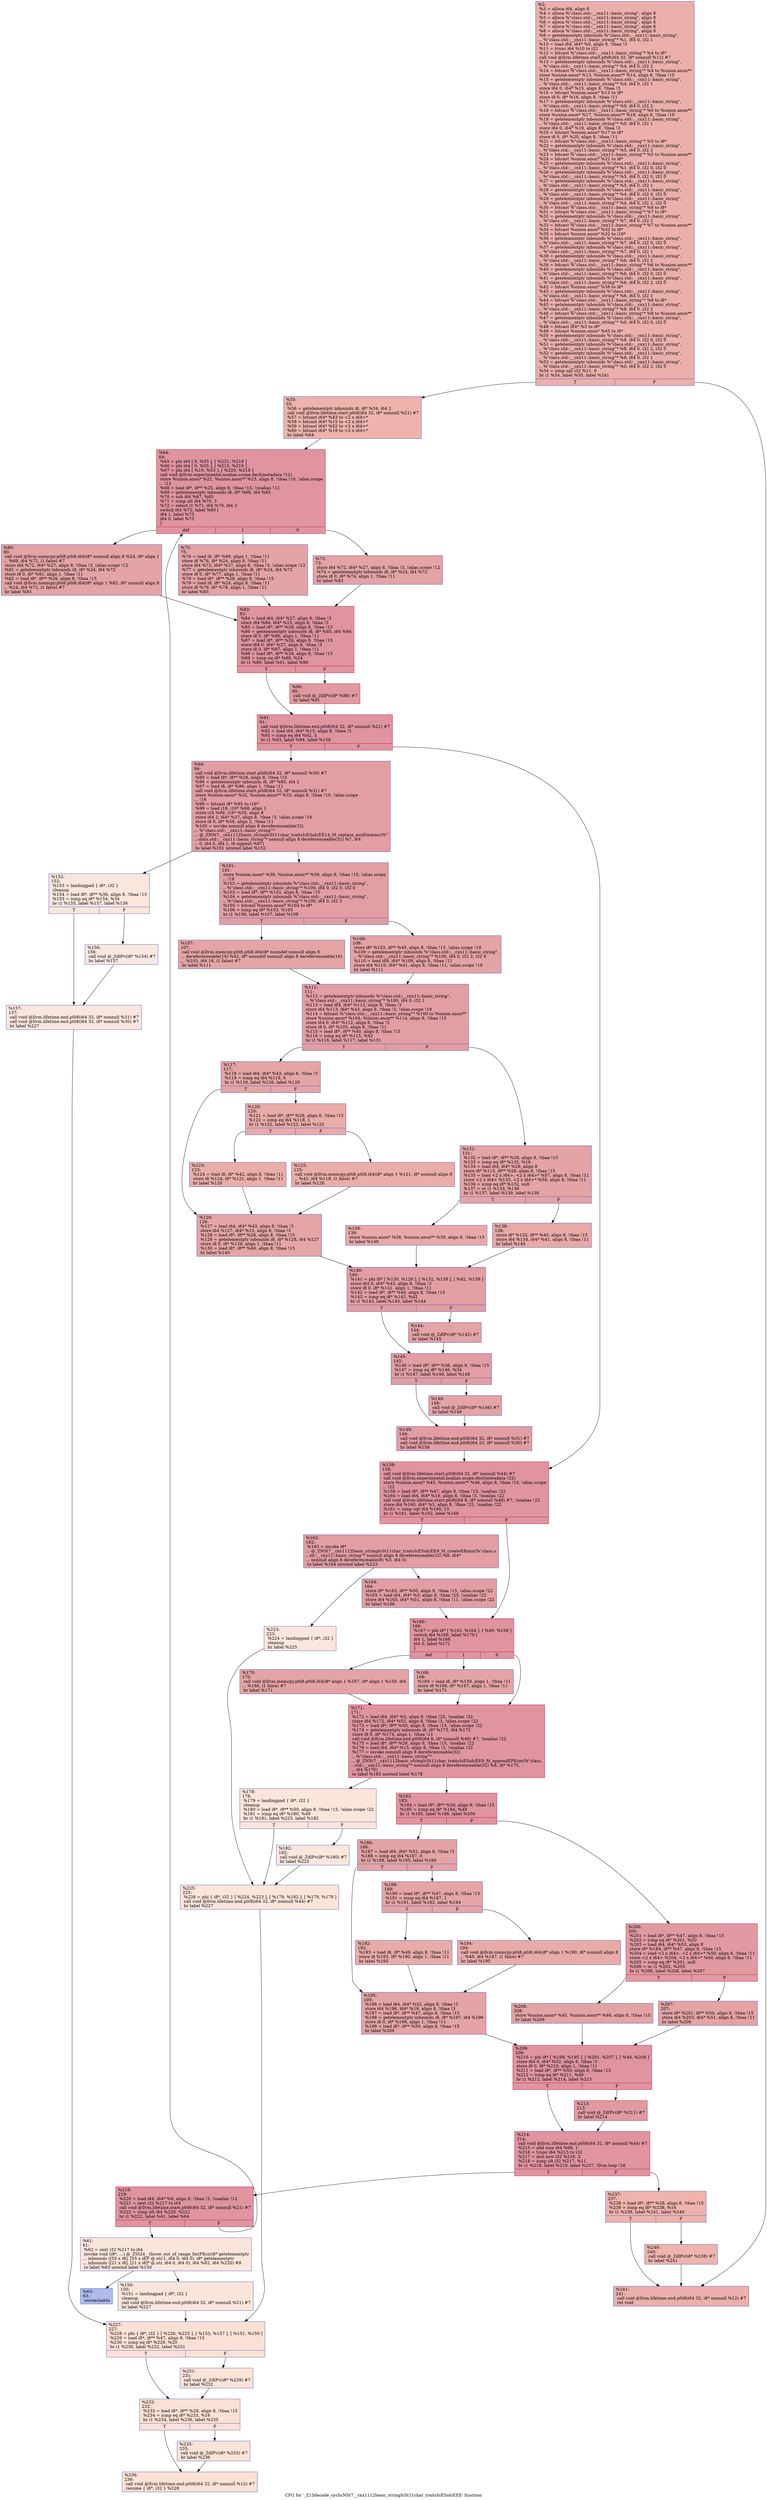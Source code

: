 digraph "CFG for '_Z13decode_cyclicNSt7__cxx1112basic_stringIcSt11char_traitsIcESaIcEEE' function" {
	label="CFG for '_Z13decode_cyclicNSt7__cxx1112basic_stringIcSt11char_traitsIcESaIcEEE' function";

	Node0x5598aa0987c0 [shape=record,color="#3d50c3ff", style=filled, fillcolor="#d24b4070",label="{%2:\l  %3 = alloca i64, align 8\l  %4 = alloca %\"class.std::__cxx11::basic_string\", align 8\l  %5 = alloca %\"class.std::__cxx11::basic_string\", align 8\l  %6 = alloca %\"class.std::__cxx11::basic_string\", align 8\l  %7 = alloca %\"class.std::__cxx11::basic_string\", align 8\l  %8 = alloca %\"class.std::__cxx11::basic_string\", align 8\l  %9 = getelementptr inbounds %\"class.std::__cxx11::basic_string\",\l... %\"class.std::__cxx11::basic_string\"* %1, i64 0, i32 1\l  %10 = load i64, i64* %9, align 8, !tbaa !3\l  %11 = trunc i64 %10 to i32\l  %12 = bitcast %\"class.std::__cxx11::basic_string\"* %4 to i8*\l  call void @llvm.lifetime.start.p0i8(i64 32, i8* nonnull %12) #7\l  %13 = getelementptr inbounds %\"class.std::__cxx11::basic_string\",\l... %\"class.std::__cxx11::basic_string\"* %4, i64 0, i32 2\l  %14 = bitcast %\"class.std::__cxx11::basic_string\"* %4 to %union.anon**\l  store %union.anon* %13, %union.anon** %14, align 8, !tbaa !10\l  %15 = getelementptr inbounds %\"class.std::__cxx11::basic_string\",\l... %\"class.std::__cxx11::basic_string\"* %4, i64 0, i32 1\l  store i64 0, i64* %15, align 8, !tbaa !3\l  %16 = bitcast %union.anon* %13 to i8*\l  store i8 0, i8* %16, align 8, !tbaa !11\l  %17 = getelementptr inbounds %\"class.std::__cxx11::basic_string\",\l... %\"class.std::__cxx11::basic_string\"* %0, i64 0, i32 2\l  %18 = bitcast %\"class.std::__cxx11::basic_string\"* %0 to %union.anon**\l  store %union.anon* %17, %union.anon** %18, align 8, !tbaa !10\l  %19 = getelementptr inbounds %\"class.std::__cxx11::basic_string\",\l... %\"class.std::__cxx11::basic_string\"* %0, i64 0, i32 1\l  store i64 0, i64* %19, align 8, !tbaa !3\l  %20 = bitcast %union.anon* %17 to i8*\l  store i8 0, i8* %20, align 8, !tbaa !11\l  %21 = bitcast %\"class.std::__cxx11::basic_string\"* %5 to i8*\l  %22 = getelementptr inbounds %\"class.std::__cxx11::basic_string\",\l... %\"class.std::__cxx11::basic_string\"* %5, i64 0, i32 2\l  %23 = bitcast %\"class.std::__cxx11::basic_string\"* %5 to %union.anon**\l  %24 = bitcast %union.anon* %22 to i8*\l  %25 = getelementptr inbounds %\"class.std::__cxx11::basic_string\",\l... %\"class.std::__cxx11::basic_string\"* %1, i64 0, i32 0, i32 0\l  %26 = getelementptr inbounds %\"class.std::__cxx11::basic_string\",\l... %\"class.std::__cxx11::basic_string\"* %5, i64 0, i32 0, i32 0\l  %27 = getelementptr inbounds %\"class.std::__cxx11::basic_string\",\l... %\"class.std::__cxx11::basic_string\"* %5, i64 0, i32 1\l  %28 = getelementptr inbounds %\"class.std::__cxx11::basic_string\",\l... %\"class.std::__cxx11::basic_string\"* %4, i64 0, i32 0, i32 0\l  %29 = getelementptr inbounds %\"class.std::__cxx11::basic_string\",\l... %\"class.std::__cxx11::basic_string\"* %4, i64 0, i32 2, i32 0\l  %30 = bitcast %\"class.std::__cxx11::basic_string\"* %6 to i8*\l  %31 = bitcast %\"class.std::__cxx11::basic_string\"* %7 to i8*\l  %32 = getelementptr inbounds %\"class.std::__cxx11::basic_string\",\l... %\"class.std::__cxx11::basic_string\"* %7, i64 0, i32 2\l  %33 = bitcast %\"class.std::__cxx11::basic_string\"* %7 to %union.anon**\l  %34 = bitcast %union.anon* %32 to i8*\l  %35 = bitcast %union.anon* %32 to i16*\l  %36 = getelementptr inbounds %\"class.std::__cxx11::basic_string\",\l... %\"class.std::__cxx11::basic_string\"* %7, i64 0, i32 0, i32 0\l  %37 = getelementptr inbounds %\"class.std::__cxx11::basic_string\",\l... %\"class.std::__cxx11::basic_string\"* %7, i64 0, i32 1\l  %38 = getelementptr inbounds %\"class.std::__cxx11::basic_string\",\l... %\"class.std::__cxx11::basic_string\"* %6, i64 0, i32 2\l  %39 = bitcast %\"class.std::__cxx11::basic_string\"* %6 to %union.anon**\l  %40 = getelementptr inbounds %\"class.std::__cxx11::basic_string\",\l... %\"class.std::__cxx11::basic_string\"* %6, i64 0, i32 0, i32 0\l  %41 = getelementptr inbounds %\"class.std::__cxx11::basic_string\",\l... %\"class.std::__cxx11::basic_string\"* %6, i64 0, i32 2, i32 0\l  %42 = bitcast %union.anon* %38 to i8*\l  %43 = getelementptr inbounds %\"class.std::__cxx11::basic_string\",\l... %\"class.std::__cxx11::basic_string\"* %6, i64 0, i32 1\l  %44 = bitcast %\"class.std::__cxx11::basic_string\"* %8 to i8*\l  %45 = getelementptr inbounds %\"class.std::__cxx11::basic_string\",\l... %\"class.std::__cxx11::basic_string\"* %8, i64 0, i32 2\l  %46 = bitcast %\"class.std::__cxx11::basic_string\"* %8 to %union.anon**\l  %47 = getelementptr inbounds %\"class.std::__cxx11::basic_string\",\l... %\"class.std::__cxx11::basic_string\"* %0, i64 0, i32 0, i32 0\l  %48 = bitcast i64* %3 to i8*\l  %49 = bitcast %union.anon* %45 to i8*\l  %50 = getelementptr inbounds %\"class.std::__cxx11::basic_string\",\l... %\"class.std::__cxx11::basic_string\"* %8, i64 0, i32 0, i32 0\l  %51 = getelementptr inbounds %\"class.std::__cxx11::basic_string\",\l... %\"class.std::__cxx11::basic_string\"* %8, i64 0, i32 2, i32 0\l  %52 = getelementptr inbounds %\"class.std::__cxx11::basic_string\",\l... %\"class.std::__cxx11::basic_string\"* %8, i64 0, i32 1\l  %53 = getelementptr inbounds %\"class.std::__cxx11::basic_string\",\l... %\"class.std::__cxx11::basic_string\"* %0, i64 0, i32 2, i32 0\l  %54 = icmp sgt i32 %11, 0\l  br i1 %54, label %55, label %241\l|{<s0>T|<s1>F}}"];
	Node0x5598aa0987c0:s0 -> Node0x5598aa0a4930;
	Node0x5598aa0987c0:s1 -> Node0x5598aa0a4980;
	Node0x5598aa0a4930 [shape=record,color="#3d50c3ff", style=filled, fillcolor="#d6524470",label="{%55:\l55:                                               \l  %56 = getelementptr inbounds i8, i8* %34, i64 2\l  call void @llvm.lifetime.start.p0i8(i64 32, i8* nonnull %21) #7\l  %57 = bitcast i64* %43 to \<2 x i64\>*\l  %58 = bitcast i64* %15 to \<2 x i64\>*\l  %59 = bitcast i64* %52 to \<2 x i64\>*\l  %60 = bitcast i64* %19 to \<2 x i64\>*\l  br label %64\l}"];
	Node0x5598aa0a4930 -> Node0x5598aa0a4df0;
	Node0x5598aa0a4eb0 [shape=record,color="#3d50c3ff", style=filled, fillcolor="#f4c5ad70",label="{%61:\l61:                                               \l  %62 = zext i32 %217 to i64\l  invoke void (i8*, ...) @_ZSt24__throw_out_of_range_fmtPKcz(i8* getelementptr\l... inbounds ([55 x i8], [55 x i8]* @.str.1, i64 0, i64 0), i8* getelementptr\l... inbounds ([21 x i8], [21 x i8]* @.str, i64 0, i64 0), i64 %62, i64 %220) #8\l          to label %63 unwind label %150\l}"];
	Node0x5598aa0a4eb0 -> Node0x5598aa0a4f70;
	Node0x5598aa0a4eb0 -> Node0x5598aa0a4fc0;
	Node0x5598aa0a4f70 [shape=record,color="#3d50c3ff", style=filled, fillcolor="#4c66d670",label="{%63:\l63:                                               \l  unreachable\l}"];
	Node0x5598aa0a4df0 [shape=record,color="#b70d28ff", style=filled, fillcolor="#b70d2870",label="{%64:\l64:                                               \l  %65 = phi i64 [ 0, %55 ], [ %221, %219 ]\l  %66 = phi i64 [ 0, %55 ], [ %215, %219 ]\l  %67 = phi i64 [ %10, %55 ], [ %220, %219 ]\l  call void @llvm.experimental.noalias.scope.decl(metadata !12)\l  store %union.anon* %22, %union.anon** %23, align 8, !tbaa !10, !alias.scope\l... !12\l  %68 = load i8*, i8** %25, align 8, !tbaa !15, !noalias !12\l  %69 = getelementptr inbounds i8, i8* %68, i64 %65\l  %70 = sub i64 %67, %65\l  %71 = icmp ult i64 %70, 3\l  %72 = select i1 %71, i64 %70, i64 3\l  switch i64 %72, label %80 [\l    i64 1, label %75\l    i64 0, label %73\l  ]\l|{<s0>def|<s1>1|<s2>0}}"];
	Node0x5598aa0a4df0:s0 -> Node0x5598aa0a6510;
	Node0x5598aa0a4df0:s1 -> Node0x5598aa0a65a0;
	Node0x5598aa0a4df0:s2 -> Node0x5598aa0a6630;
	Node0x5598aa0a6630 [shape=record,color="#3d50c3ff", style=filled, fillcolor="#c32e3170",label="{%73:\l73:                                               \l  store i64 %72, i64* %27, align 8, !tbaa !3, !alias.scope !12\l  %74 = getelementptr inbounds i8, i8* %24, i64 %72\l  store i8 0, i8* %74, align 1, !tbaa !11\l  br label %83\l}"];
	Node0x5598aa0a6630 -> Node0x5598aa08d2c0;
	Node0x5598aa0a65a0 [shape=record,color="#3d50c3ff", style=filled, fillcolor="#c32e3170",label="{%75:\l75:                                               \l  %76 = load i8, i8* %69, align 1, !tbaa !11\l  store i8 %76, i8* %24, align 8, !tbaa !11\l  store i64 %72, i64* %27, align 8, !tbaa !3, !alias.scope !12\l  %77 = getelementptr inbounds i8, i8* %24, i64 %72\l  store i8 0, i8* %77, align 1, !tbaa !11\l  %78 = load i8*, i8** %28, align 8, !tbaa !15\l  %79 = load i8, i8* %24, align 8, !tbaa !11\l  store i8 %79, i8* %78, align 1, !tbaa !11\l  br label %83\l}"];
	Node0x5598aa0a65a0 -> Node0x5598aa08d2c0;
	Node0x5598aa0a6510 [shape=record,color="#3d50c3ff", style=filled, fillcolor="#c32e3170",label="{%80:\l80:                                               \l  call void @llvm.memcpy.p0i8.p0i8.i64(i8* nonnull align 8 %24, i8* align 1\l... %69, i64 %72, i1 false) #7\l  store i64 %72, i64* %27, align 8, !tbaa !3, !alias.scope !12\l  %81 = getelementptr inbounds i8, i8* %24, i64 %72\l  store i8 0, i8* %81, align 1, !tbaa !11\l  %82 = load i8*, i8** %28, align 8, !tbaa !15\l  call void @llvm.memcpy.p0i8.p0i8.i64(i8* align 1 %82, i8* nonnull align 8\l... %24, i64 %72, i1 false) #7\l  br label %83\l}"];
	Node0x5598aa0a6510 -> Node0x5598aa08d2c0;
	Node0x5598aa08d2c0 [shape=record,color="#b70d28ff", style=filled, fillcolor="#b70d2870",label="{%83:\l83:                                               \l  %84 = load i64, i64* %27, align 8, !tbaa !3\l  store i64 %84, i64* %15, align 8, !tbaa !3\l  %85 = load i8*, i8** %28, align 8, !tbaa !15\l  %86 = getelementptr inbounds i8, i8* %85, i64 %84\l  store i8 0, i8* %86, align 1, !tbaa !11\l  %87 = load i8*, i8** %26, align 8, !tbaa !15\l  store i64 0, i64* %27, align 8, !tbaa !3\l  store i8 0, i8* %87, align 1, !tbaa !11\l  %88 = load i8*, i8** %26, align 8, !tbaa !15\l  %89 = icmp eq i8* %88, %24\l  br i1 %89, label %91, label %90\l|{<s0>T|<s1>F}}"];
	Node0x5598aa08d2c0:s0 -> Node0x5598aa0a8240;
	Node0x5598aa08d2c0:s1 -> Node0x5598aa0a8290;
	Node0x5598aa0a8290 [shape=record,color="#b70d28ff", style=filled, fillcolor="#bb1b2c70",label="{%90:\l90:                                               \l  call void @_ZdlPv(i8* %88) #7\l  br label %91\l}"];
	Node0x5598aa0a8290 -> Node0x5598aa0a8240;
	Node0x5598aa0a8240 [shape=record,color="#b70d28ff", style=filled, fillcolor="#b70d2870",label="{%91:\l91:                                               \l  call void @llvm.lifetime.end.p0i8(i64 32, i8* nonnull %21) #7\l  %92 = load i64, i64* %15, align 8, !tbaa !3\l  %93 = icmp eq i64 %92, 3\l  br i1 %93, label %94, label %158\l|{<s0>T|<s1>F}}"];
	Node0x5598aa0a8240:s0 -> Node0x5598aa0a87a0;
	Node0x5598aa0a8240:s1 -> Node0x5598aa0a87f0;
	Node0x5598aa0a87a0 [shape=record,color="#3d50c3ff", style=filled, fillcolor="#be242e70",label="{%94:\l94:                                               \l  call void @llvm.lifetime.start.p0i8(i64 32, i8* nonnull %30) #7\l  %95 = load i8*, i8** %28, align 8, !tbaa !15\l  %96 = getelementptr inbounds i8, i8* %95, i64 2\l  %97 = load i8, i8* %96, align 1, !tbaa !11\l  call void @llvm.lifetime.start.p0i8(i64 32, i8* nonnull %31) #7\l  store %union.anon* %32, %union.anon** %33, align 8, !tbaa !10, !alias.scope\l... !16\l  %98 = bitcast i8* %95 to i16*\l  %99 = load i16, i16* %98, align 1\l  store i16 %99, i16* %35, align 8\l  store i64 2, i64* %37, align 8, !tbaa !3, !alias.scope !16\l  store i8 0, i8* %56, align 2, !tbaa !11\l  %100 = invoke nonnull align 8 dereferenceable(32)\l... %\"class.std::__cxx11::basic_string\"*\l... @_ZNSt7__cxx1112basic_stringIcSt11char_traitsIcESaIcEE14_M_replace_auxEmmmc(%\"\l...class.std::__cxx11::basic_string\"* nonnull align 8 dereferenceable(32) %7, i64\l... 0, i64 0, i64 1, i8 signext %97)\l          to label %101 unwind label %152\l}"];
	Node0x5598aa0a87a0 -> Node0x5598aa0a6a00;
	Node0x5598aa0a87a0 -> Node0x5598aa0a6a90;
	Node0x5598aa0a6a00 [shape=record,color="#3d50c3ff", style=filled, fillcolor="#be242e70",label="{%101:\l101:                                              \l  store %union.anon* %38, %union.anon** %39, align 8, !tbaa !10, !alias.scope\l... !19\l  %102 = getelementptr inbounds %\"class.std::__cxx11::basic_string\",\l... %\"class.std::__cxx11::basic_string\"* %100, i64 0, i32 0, i32 0\l  %103 = load i8*, i8** %102, align 8, !tbaa !15\l  %104 = getelementptr inbounds %\"class.std::__cxx11::basic_string\",\l... %\"class.std::__cxx11::basic_string\"* %100, i64 0, i32 2\l  %105 = bitcast %union.anon* %104 to i8*\l  %106 = icmp eq i8* %103, %105\l  br i1 %106, label %107, label %108\l|{<s0>T|<s1>F}}"];
	Node0x5598aa0a6a00:s0 -> Node0x5598aa0a6f50;
	Node0x5598aa0a6a00:s1 -> Node0x5598aa0aa630;
	Node0x5598aa0a6f50 [shape=record,color="#3d50c3ff", style=filled, fillcolor="#c5333470",label="{%107:\l107:                                              \l  call void @llvm.memcpy.p0i8.p0i8.i64(i8* noundef nonnull align 8\l... dereferenceable(16) %42, i8* noundef nonnull align 8 dereferenceable(16)\l... %103, i64 16, i1 false) #7\l  br label %111\l}"];
	Node0x5598aa0a6f50 -> Node0x5598aa0aa900;
	Node0x5598aa0aa630 [shape=record,color="#3d50c3ff", style=filled, fillcolor="#c32e3170",label="{%108:\l108:                                              \l  store i8* %103, i8** %40, align 8, !tbaa !15, !alias.scope !19\l  %109 = getelementptr inbounds %\"class.std::__cxx11::basic_string\",\l... %\"class.std::__cxx11::basic_string\"* %100, i64 0, i32 2, i32 0\l  %110 = load i64, i64* %109, align 8, !tbaa !11\l  store i64 %110, i64* %41, align 8, !tbaa !11, !alias.scope !19\l  br label %111\l}"];
	Node0x5598aa0aa630 -> Node0x5598aa0aa900;
	Node0x5598aa0aa900 [shape=record,color="#3d50c3ff", style=filled, fillcolor="#be242e70",label="{%111:\l111:                                              \l  %112 = getelementptr inbounds %\"class.std::__cxx11::basic_string\",\l... %\"class.std::__cxx11::basic_string\"* %100, i64 0, i32 1\l  %113 = load i64, i64* %112, align 8, !tbaa !3\l  store i64 %113, i64* %43, align 8, !tbaa !3, !alias.scope !19\l  %114 = bitcast %\"class.std::__cxx11::basic_string\"* %100 to %union.anon**\l  store %union.anon* %104, %union.anon** %114, align 8, !tbaa !15\l  store i64 0, i64* %112, align 8, !tbaa !3\l  store i8 0, i8* %105, align 8, !tbaa !11\l  %115 = load i8*, i8** %40, align 8, !tbaa !15\l  %116 = icmp eq i8* %115, %42\l  br i1 %116, label %117, label %131\l|{<s0>T|<s1>F}}"];
	Node0x5598aa0aa900:s0 -> Node0x5598aa08c280;
	Node0x5598aa0aa900:s1 -> Node0x5598aa08c310;
	Node0x5598aa08c280 [shape=record,color="#3d50c3ff", style=filled, fillcolor="#c5333470",label="{%117:\l117:                                              \l  %118 = load i64, i64* %43, align 8, !tbaa !3\l  %119 = icmp eq i64 %118, 0\l  br i1 %119, label %126, label %120\l|{<s0>T|<s1>F}}"];
	Node0x5598aa08c280:s0 -> Node0x5598aa08c550;
	Node0x5598aa08c280:s1 -> Node0x5598aa08c5a0;
	Node0x5598aa08c5a0 [shape=record,color="#3d50c3ff", style=filled, fillcolor="#cc403a70",label="{%120:\l120:                                              \l  %121 = load i8*, i8** %28, align 8, !tbaa !15\l  %122 = icmp eq i64 %118, 1\l  br i1 %122, label %123, label %125\l|{<s0>T|<s1>F}}"];
	Node0x5598aa08c5a0:s0 -> Node0x5598aa0ac350;
	Node0x5598aa08c5a0:s1 -> Node0x5598aa0ac3a0;
	Node0x5598aa0ac350 [shape=record,color="#3d50c3ff", style=filled, fillcolor="#d0473d70",label="{%123:\l123:                                              \l  %124 = load i8, i8* %42, align 8, !tbaa !11\l  store i8 %124, i8* %121, align 1, !tbaa !11\l  br label %126\l}"];
	Node0x5598aa0ac350 -> Node0x5598aa08c550;
	Node0x5598aa0ac3a0 [shape=record,color="#3d50c3ff", style=filled, fillcolor="#d0473d70",label="{%125:\l125:                                              \l  call void @llvm.memcpy.p0i8.p0i8.i64(i8* align 1 %121, i8* nonnull align 8\l... %42, i64 %118, i1 false) #7\l  br label %126\l}"];
	Node0x5598aa0ac3a0 -> Node0x5598aa08c550;
	Node0x5598aa08c550 [shape=record,color="#3d50c3ff", style=filled, fillcolor="#c5333470",label="{%126:\l126:                                              \l  %127 = load i64, i64* %43, align 8, !tbaa !3\l  store i64 %127, i64* %15, align 8, !tbaa !3\l  %128 = load i8*, i8** %28, align 8, !tbaa !15\l  %129 = getelementptr inbounds i8, i8* %128, i64 %127\l  store i8 0, i8* %129, align 1, !tbaa !11\l  %130 = load i8*, i8** %40, align 8, !tbaa !15\l  br label %140\l}"];
	Node0x5598aa08c550 -> Node0x5598aa0ad330;
	Node0x5598aa08c310 [shape=record,color="#3d50c3ff", style=filled, fillcolor="#c32e3170",label="{%131:\l131:                                              \l  %132 = load i8*, i8** %28, align 8, !tbaa !15\l  %133 = icmp eq i8* %132, %16\l  %134 = load i64, i64* %29, align 8\l  store i8* %115, i8** %28, align 8, !tbaa !15\l  %135 = load \<2 x i64\>, \<2 x i64\>* %57, align 8, !tbaa !11\l  store \<2 x i64\> %135, \<2 x i64\>* %58, align 8, !tbaa !11\l  %136 = icmp eq i8* %132, null\l  %137 = or i1 %133, %136\l  br i1 %137, label %139, label %138\l|{<s0>T|<s1>F}}"];
	Node0x5598aa08c310:s0 -> Node0x5598aa0ad810;
	Node0x5598aa08c310:s1 -> Node0x5598aa0ad860;
	Node0x5598aa0ad860 [shape=record,color="#3d50c3ff", style=filled, fillcolor="#ca3b3770",label="{%138:\l138:                                              \l  store i8* %132, i8** %40, align 8, !tbaa !15\l  store i64 %134, i64* %41, align 8, !tbaa !11\l  br label %140\l}"];
	Node0x5598aa0ad860 -> Node0x5598aa0ad330;
	Node0x5598aa0ad810 [shape=record,color="#3d50c3ff", style=filled, fillcolor="#ca3b3770",label="{%139:\l139:                                              \l  store %union.anon* %38, %union.anon** %39, align 8, !tbaa !15\l  br label %140\l}"];
	Node0x5598aa0ad810 -> Node0x5598aa0ad330;
	Node0x5598aa0ad330 [shape=record,color="#3d50c3ff", style=filled, fillcolor="#be242e70",label="{%140:\l140:                                              \l  %141 = phi i8* [ %130, %126 ], [ %132, %138 ], [ %42, %139 ]\l  store i64 0, i64* %43, align 8, !tbaa !3\l  store i8 0, i8* %141, align 1, !tbaa !11\l  %142 = load i8*, i8** %40, align 8, !tbaa !15\l  %143 = icmp eq i8* %142, %42\l  br i1 %143, label %145, label %144\l|{<s0>T|<s1>F}}"];
	Node0x5598aa0ad330:s0 -> Node0x5598aa0adee0;
	Node0x5598aa0ad330:s1 -> Node0x5598aa0adf30;
	Node0x5598aa0adf30 [shape=record,color="#3d50c3ff", style=filled, fillcolor="#c32e3170",label="{%144:\l144:                                              \l  call void @_ZdlPv(i8* %142) #7\l  br label %145\l}"];
	Node0x5598aa0adf30 -> Node0x5598aa0adee0;
	Node0x5598aa0adee0 [shape=record,color="#3d50c3ff", style=filled, fillcolor="#be242e70",label="{%145:\l145:                                              \l  %146 = load i8*, i8** %36, align 8, !tbaa !15\l  %147 = icmp eq i8* %146, %34\l  br i1 %147, label %149, label %148\l|{<s0>T|<s1>F}}"];
	Node0x5598aa0adee0:s0 -> Node0x5598aa0ae290;
	Node0x5598aa0adee0:s1 -> Node0x5598aa0ae2e0;
	Node0x5598aa0ae2e0 [shape=record,color="#3d50c3ff", style=filled, fillcolor="#c32e3170",label="{%148:\l148:                                              \l  call void @_ZdlPv(i8* %146) #7\l  br label %149\l}"];
	Node0x5598aa0ae2e0 -> Node0x5598aa0ae290;
	Node0x5598aa0ae290 [shape=record,color="#3d50c3ff", style=filled, fillcolor="#be242e70",label="{%149:\l149:                                              \l  call void @llvm.lifetime.end.p0i8(i64 32, i8* nonnull %31) #7\l  call void @llvm.lifetime.end.p0i8(i64 32, i8* nonnull %30) #7\l  br label %158\l}"];
	Node0x5598aa0ae290 -> Node0x5598aa0a87f0;
	Node0x5598aa0a4fc0 [shape=record,color="#3d50c3ff", style=filled, fillcolor="#f4c5ad70",label="{%150:\l150:                                              \l  %151 = landingpad \{ i8*, i32 \}\l          cleanup\l  call void @llvm.lifetime.end.p0i8(i64 32, i8* nonnull %21) #7\l  br label %227\l}"];
	Node0x5598aa0a4fc0 -> Node0x5598aa0ae9f0;
	Node0x5598aa0a6a90 [shape=record,color="#3d50c3ff", style=filled, fillcolor="#f3c7b170",label="{%152:\l152:                                              \l  %153 = landingpad \{ i8*, i32 \}\l          cleanup\l  %154 = load i8*, i8** %36, align 8, !tbaa !15\l  %155 = icmp eq i8* %154, %34\l  br i1 %155, label %157, label %156\l|{<s0>T|<s1>F}}"];
	Node0x5598aa0a6a90:s0 -> Node0x5598aa0aec00;
	Node0x5598aa0a6a90:s1 -> Node0x5598aa0aec50;
	Node0x5598aa0aec50 [shape=record,color="#3d50c3ff", style=filled, fillcolor="#f1ccb870",label="{%156:\l156:                                              \l  call void @_ZdlPv(i8* %154) #7\l  br label %157\l}"];
	Node0x5598aa0aec50 -> Node0x5598aa0aec00;
	Node0x5598aa0aec00 [shape=record,color="#3d50c3ff", style=filled, fillcolor="#f3c7b170",label="{%157:\l157:                                              \l  call void @llvm.lifetime.end.p0i8(i64 32, i8* nonnull %31) #7\l  call void @llvm.lifetime.end.p0i8(i64 32, i8* nonnull %30) #7\l  br label %227\l}"];
	Node0x5598aa0aec00 -> Node0x5598aa0ae9f0;
	Node0x5598aa0a87f0 [shape=record,color="#b70d28ff", style=filled, fillcolor="#b70d2870",label="{%158:\l158:                                              \l  call void @llvm.lifetime.start.p0i8(i64 32, i8* nonnull %44) #7\l  call void @llvm.experimental.noalias.scope.decl(metadata !22)\l  store %union.anon* %45, %union.anon** %46, align 8, !tbaa !10, !alias.scope\l... !22\l  %159 = load i8*, i8** %47, align 8, !tbaa !15, !noalias !22\l  %160 = load i64, i64* %19, align 8, !tbaa !3, !noalias !22\l  call void @llvm.lifetime.start.p0i8(i64 8, i8* nonnull %48) #7, !noalias !22\l  store i64 %160, i64* %3, align 8, !tbaa !25, !noalias !22\l  %161 = icmp ugt i64 %160, 15\l  br i1 %161, label %162, label %166\l|{<s0>T|<s1>F}}"];
	Node0x5598aa0a87f0:s0 -> Node0x5598aa0afe50;
	Node0x5598aa0a87f0:s1 -> Node0x5598aa0afee0;
	Node0x5598aa0afe50 [shape=record,color="#3d50c3ff", style=filled, fillcolor="#be242e70",label="{%162:\l162:                                              \l  %163 = invoke i8*\l... @_ZNSt7__cxx1112basic_stringIcSt11char_traitsIcESaIcEE9_M_createERmm(%\"class.s\l...td::__cxx11::basic_string\"* nonnull align 8 dereferenceable(32) %8, i64*\l... nonnull align 8 dereferenceable(8) %3, i64 0)\l          to label %164 unwind label %223\l}"];
	Node0x5598aa0afe50 -> Node0x5598aa0b0070;
	Node0x5598aa0afe50 -> Node0x5598aa0b00c0;
	Node0x5598aa0b0070 [shape=record,color="#3d50c3ff", style=filled, fillcolor="#be242e70",label="{%164:\l164:                                              \l  store i8* %163, i8** %50, align 8, !tbaa !15, !alias.scope !22\l  %165 = load i64, i64* %3, align 8, !tbaa !25, !noalias !22\l  store i64 %165, i64* %51, align 8, !tbaa !11, !alias.scope !22\l  br label %166\l}"];
	Node0x5598aa0b0070 -> Node0x5598aa0afee0;
	Node0x5598aa0afee0 [shape=record,color="#b70d28ff", style=filled, fillcolor="#b70d2870",label="{%166:\l166:                                              \l  %167 = phi i8* [ %163, %164 ], [ %49, %158 ]\l  switch i64 %160, label %170 [\l    i64 1, label %168\l    i64 0, label %171\l  ]\l|{<s0>def|<s1>1|<s2>0}}"];
	Node0x5598aa0afee0:s0 -> Node0x5598aa0b0540;
	Node0x5598aa0afee0:s1 -> Node0x5598aa0b0590;
	Node0x5598aa0afee0:s2 -> Node0x5598aa0b0620;
	Node0x5598aa0b0590 [shape=record,color="#3d50c3ff", style=filled, fillcolor="#c32e3170",label="{%168:\l168:                                              \l  %169 = load i8, i8* %159, align 1, !tbaa !11\l  store i8 %169, i8* %167, align 1, !tbaa !11\l  br label %171\l}"];
	Node0x5598aa0b0590 -> Node0x5598aa0b0620;
	Node0x5598aa0b0540 [shape=record,color="#3d50c3ff", style=filled, fillcolor="#c32e3170",label="{%170:\l170:                                              \l  call void @llvm.memcpy.p0i8.p0i8.i64(i8* align 1 %167, i8* align 1 %159, i64\l... %160, i1 false) #7\l  br label %171\l}"];
	Node0x5598aa0b0540 -> Node0x5598aa0b0620;
	Node0x5598aa0b0620 [shape=record,color="#b70d28ff", style=filled, fillcolor="#b70d2870",label="{%171:\l171:                                              \l  %172 = load i64, i64* %3, align 8, !tbaa !25, !noalias !22\l  store i64 %172, i64* %52, align 8, !tbaa !3, !alias.scope !22\l  %173 = load i8*, i8** %50, align 8, !tbaa !15, !alias.scope !22\l  %174 = getelementptr inbounds i8, i8* %173, i64 %172\l  store i8 0, i8* %174, align 1, !tbaa !11\l  call void @llvm.lifetime.end.p0i8(i64 8, i8* nonnull %48) #7, !noalias !22\l  %175 = load i8*, i8** %28, align 8, !tbaa !15, !noalias !22\l  %176 = load i64, i64* %15, align 8, !tbaa !3, !noalias !22\l  %177 = invoke nonnull align 8 dereferenceable(32)\l... %\"class.std::__cxx11::basic_string\"*\l... @_ZNSt7__cxx1112basic_stringIcSt11char_traitsIcESaIcEE9_M_appendEPKcm(%\"class.\l...std::__cxx11::basic_string\"* nonnull align 8 dereferenceable(32) %8, i8* %175,\l... i64 %176)\l          to label %183 unwind label %178\l}"];
	Node0x5598aa0b0620 -> Node0x5598aa0abdf0;
	Node0x5598aa0b0620 -> Node0x5598aa0abe80;
	Node0x5598aa0abe80 [shape=record,color="#3d50c3ff", style=filled, fillcolor="#f4c5ad70",label="{%178:\l178:                                              \l  %179 = landingpad \{ i8*, i32 \}\l          cleanup\l  %180 = load i8*, i8** %50, align 8, !tbaa !15, !alias.scope !22\l  %181 = icmp eq i8* %180, %49\l  br i1 %181, label %225, label %182\l|{<s0>T|<s1>F}}"];
	Node0x5598aa0abe80:s0 -> Node0x5598aa0ac180;
	Node0x5598aa0abe80:s1 -> Node0x5598aa09f740;
	Node0x5598aa09f740 [shape=record,color="#3d50c3ff", style=filled, fillcolor="#f3c7b170",label="{%182:\l182:                                              \l  call void @_ZdlPv(i8* %180) #7\l  br label %225\l}"];
	Node0x5598aa09f740 -> Node0x5598aa0ac180;
	Node0x5598aa0abdf0 [shape=record,color="#b70d28ff", style=filled, fillcolor="#b70d2870",label="{%183:\l183:                                              \l  %184 = load i8*, i8** %50, align 8, !tbaa !15\l  %185 = icmp eq i8* %184, %49\l  br i1 %185, label %186, label %200\l|{<s0>T|<s1>F}}"];
	Node0x5598aa0abdf0:s0 -> Node0x5598aa09fac0;
	Node0x5598aa0abdf0:s1 -> Node0x5598aa09fb10;
	Node0x5598aa09fac0 [shape=record,color="#3d50c3ff", style=filled, fillcolor="#c32e3170",label="{%186:\l186:                                              \l  %187 = load i64, i64* %52, align 8, !tbaa !3\l  %188 = icmp eq i64 %187, 0\l  br i1 %188, label %195, label %189\l|{<s0>T|<s1>F}}"];
	Node0x5598aa09fac0:s0 -> Node0x5598aa09fd10;
	Node0x5598aa09fac0:s1 -> Node0x5598aa09fd60;
	Node0x5598aa09fd60 [shape=record,color="#3d50c3ff", style=filled, fillcolor="#c5333470",label="{%189:\l189:                                              \l  %190 = load i8*, i8** %47, align 8, !tbaa !15\l  %191 = icmp eq i64 %187, 1\l  br i1 %191, label %192, label %194\l|{<s0>T|<s1>F}}"];
	Node0x5598aa09fd60:s0 -> Node0x5598aa09ffa0;
	Node0x5598aa09fd60:s1 -> Node0x5598aa09fff0;
	Node0x5598aa09ffa0 [shape=record,color="#3d50c3ff", style=filled, fillcolor="#cc403a70",label="{%192:\l192:                                              \l  %193 = load i8, i8* %49, align 8, !tbaa !11\l  store i8 %193, i8* %190, align 1, !tbaa !11\l  br label %195\l}"];
	Node0x5598aa09ffa0 -> Node0x5598aa09fd10;
	Node0x5598aa09fff0 [shape=record,color="#3d50c3ff", style=filled, fillcolor="#cc403a70",label="{%194:\l194:                                              \l  call void @llvm.memcpy.p0i8.p0i8.i64(i8* align 1 %190, i8* nonnull align 8\l... %49, i64 %187, i1 false) #7\l  br label %195\l}"];
	Node0x5598aa09fff0 -> Node0x5598aa09fd10;
	Node0x5598aa09fd10 [shape=record,color="#3d50c3ff", style=filled, fillcolor="#c32e3170",label="{%195:\l195:                                              \l  %196 = load i64, i64* %52, align 8, !tbaa !3\l  store i64 %196, i64* %19, align 8, !tbaa !3\l  %197 = load i8*, i8** %47, align 8, !tbaa !15\l  %198 = getelementptr inbounds i8, i8* %197, i64 %196\l  store i8 0, i8* %198, align 1, !tbaa !11\l  %199 = load i8*, i8** %50, align 8, !tbaa !15\l  br label %209\l}"];
	Node0x5598aa09fd10 -> Node0x5598aa0a07b0;
	Node0x5598aa09fb10 [shape=record,color="#b70d28ff", style=filled, fillcolor="#bb1b2c70",label="{%200:\l200:                                              \l  %201 = load i8*, i8** %47, align 8, !tbaa !15\l  %202 = icmp eq i8* %201, %20\l  %203 = load i64, i64* %53, align 8\l  store i8* %184, i8** %47, align 8, !tbaa !15\l  %204 = load \<2 x i64\>, \<2 x i64\>* %59, align 8, !tbaa !11\l  store \<2 x i64\> %204, \<2 x i64\>* %60, align 8, !tbaa !11\l  %205 = icmp eq i8* %201, null\l  %206 = or i1 %202, %205\l  br i1 %206, label %208, label %207\l|{<s0>T|<s1>F}}"];
	Node0x5598aa09fb10:s0 -> Node0x5598aa0a0c90;
	Node0x5598aa09fb10:s1 -> Node0x5598aa0a0ce0;
	Node0x5598aa0a0ce0 [shape=record,color="#3d50c3ff", style=filled, fillcolor="#c32e3170",label="{%207:\l207:                                              \l  store i8* %201, i8** %50, align 8, !tbaa !15\l  store i64 %203, i64* %51, align 8, !tbaa !11\l  br label %209\l}"];
	Node0x5598aa0a0ce0 -> Node0x5598aa0a07b0;
	Node0x5598aa0a0c90 [shape=record,color="#3d50c3ff", style=filled, fillcolor="#c32e3170",label="{%208:\l208:                                              \l  store %union.anon* %45, %union.anon** %46, align 8, !tbaa !15\l  br label %209\l}"];
	Node0x5598aa0a0c90 -> Node0x5598aa0a07b0;
	Node0x5598aa0a07b0 [shape=record,color="#b70d28ff", style=filled, fillcolor="#b70d2870",label="{%209:\l209:                                              \l  %210 = phi i8* [ %199, %195 ], [ %201, %207 ], [ %49, %208 ]\l  store i64 0, i64* %52, align 8, !tbaa !3\l  store i8 0, i8* %210, align 1, !tbaa !11\l  %211 = load i8*, i8** %50, align 8, !tbaa !15\l  %212 = icmp eq i8* %211, %49\l  br i1 %212, label %214, label %213\l|{<s0>T|<s1>F}}"];
	Node0x5598aa0a07b0:s0 -> Node0x5598aa0a12d0;
	Node0x5598aa0a07b0:s1 -> Node0x5598aa0b5f90;
	Node0x5598aa0b5f90 [shape=record,color="#b70d28ff", style=filled, fillcolor="#bb1b2c70",label="{%213:\l213:                                              \l  call void @_ZdlPv(i8* %211) #7\l  br label %214\l}"];
	Node0x5598aa0b5f90 -> Node0x5598aa0a12d0;
	Node0x5598aa0a12d0 [shape=record,color="#b70d28ff", style=filled, fillcolor="#b70d2870",label="{%214:\l214:                                              \l  call void @llvm.lifetime.end.p0i8(i64 32, i8* nonnull %44) #7\l  %215 = add nuw i64 %66, 1\l  %216 = trunc i64 %215 to i32\l  %217 = mul nsw i32 %216, 3\l  %218 = icmp slt i32 %217, %11\l  br i1 %218, label %219, label %237, !llvm.loop !26\l|{<s0>T|<s1>F}}"];
	Node0x5598aa0a12d0:s0 -> Node0x5598aa0a5630;
	Node0x5598aa0a12d0:s1 -> Node0x5598aa0b6540;
	Node0x5598aa0a5630 [shape=record,color="#b70d28ff", style=filled, fillcolor="#b70d2870",label="{%219:\l219:                                              \l  %220 = load i64, i64* %9, align 8, !tbaa !3, !noalias !12\l  %221 = zext i32 %217 to i64\l  call void @llvm.lifetime.start.p0i8(i64 32, i8* nonnull %21) #7\l  %222 = icmp ult i64 %220, %221\l  br i1 %222, label %61, label %64\l|{<s0>T|<s1>F}}"];
	Node0x5598aa0a5630:s0 -> Node0x5598aa0a4eb0;
	Node0x5598aa0a5630:s1 -> Node0x5598aa0a4df0;
	Node0x5598aa0b00c0 [shape=record,color="#3d50c3ff", style=filled, fillcolor="#f3c7b170",label="{%223:\l223:                                              \l  %224 = landingpad \{ i8*, i32 \}\l          cleanup\l  br label %225\l}"];
	Node0x5598aa0b00c0 -> Node0x5598aa0ac180;
	Node0x5598aa0ac180 [shape=record,color="#3d50c3ff", style=filled, fillcolor="#f5c1a970",label="{%225:\l225:                                              \l  %226 = phi \{ i8*, i32 \} [ %224, %223 ], [ %179, %182 ], [ %179, %178 ]\l  call void @llvm.lifetime.end.p0i8(i64 32, i8* nonnull %44) #7\l  br label %227\l}"];
	Node0x5598aa0ac180 -> Node0x5598aa0ae9f0;
	Node0x5598aa0ae9f0 [shape=record,color="#3d50c3ff", style=filled, fillcolor="#f7bca170",label="{%227:\l227:                                              \l  %228 = phi \{ i8*, i32 \} [ %226, %225 ], [ %153, %157 ], [ %151, %150 ]\l  %229 = load i8*, i8** %47, align 8, !tbaa !15\l  %230 = icmp eq i8* %229, %20\l  br i1 %230, label %232, label %231\l|{<s0>T|<s1>F}}"];
	Node0x5598aa0ae9f0:s0 -> Node0x5598aa0b6f50;
	Node0x5598aa0ae9f0:s1 -> Node0x5598aa0b6fa0;
	Node0x5598aa0b6fa0 [shape=record,color="#3d50c3ff", style=filled, fillcolor="#f6bfa670",label="{%231:\l231:                                              \l  call void @_ZdlPv(i8* %229) #7\l  br label %232\l}"];
	Node0x5598aa0b6fa0 -> Node0x5598aa0b6f50;
	Node0x5598aa0b6f50 [shape=record,color="#3d50c3ff", style=filled, fillcolor="#f7bca170",label="{%232:\l232:                                              \l  %233 = load i8*, i8** %28, align 8, !tbaa !15\l  %234 = icmp eq i8* %233, %16\l  br i1 %234, label %236, label %235\l|{<s0>T|<s1>F}}"];
	Node0x5598aa0b6f50:s0 -> Node0x5598aa0b7300;
	Node0x5598aa0b6f50:s1 -> Node0x5598aa0b7350;
	Node0x5598aa0b7350 [shape=record,color="#3d50c3ff", style=filled, fillcolor="#f6bfa670",label="{%235:\l235:                                              \l  call void @_ZdlPv(i8* %233) #7\l  br label %236\l}"];
	Node0x5598aa0b7350 -> Node0x5598aa0b7300;
	Node0x5598aa0b7300 [shape=record,color="#3d50c3ff", style=filled, fillcolor="#f7bca170",label="{%236:\l236:                                              \l  call void @llvm.lifetime.end.p0i8(i64 32, i8* nonnull %12) #7\l  resume \{ i8*, i32 \} %228\l}"];
	Node0x5598aa0b6540 [shape=record,color="#3d50c3ff", style=filled, fillcolor="#d6524470",label="{%237:\l237:                                              \l  %238 = load i8*, i8** %28, align 8, !tbaa !15\l  %239 = icmp eq i8* %238, %16\l  br i1 %239, label %241, label %240\l|{<s0>T|<s1>F}}"];
	Node0x5598aa0b6540:s0 -> Node0x5598aa0a4980;
	Node0x5598aa0b6540:s1 -> Node0x5598aa0b7890;
	Node0x5598aa0b7890 [shape=record,color="#3d50c3ff", style=filled, fillcolor="#d8564670",label="{%240:\l240:                                              \l  call void @_ZdlPv(i8* %238) #7\l  br label %241\l}"];
	Node0x5598aa0b7890 -> Node0x5598aa0a4980;
	Node0x5598aa0a4980 [shape=record,color="#3d50c3ff", style=filled, fillcolor="#d24b4070",label="{%241:\l241:                                              \l  call void @llvm.lifetime.end.p0i8(i64 32, i8* nonnull %12) #7\l  ret void\l}"];
}
